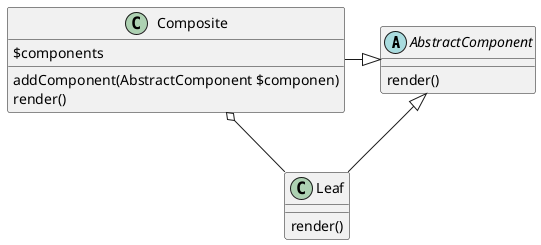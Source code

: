 @startuml

abstract class AbstractComponent {
    render()
}

class Composite {
    $components
    addComponent(AbstractComponent $componen)
    render()
}

class Leaf {
    render()
}

AbstractComponent <|-- Leaf
AbstractComponent <|-left- Composite
Composite o-- Leaf

@enduml